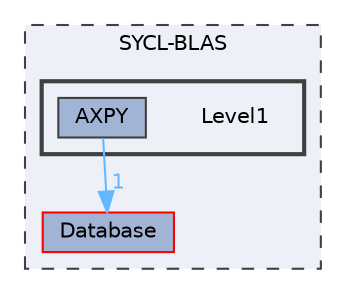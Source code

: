 digraph "SYCL-BLAS/Level1"
{
 // LATEX_PDF_SIZE
  bgcolor="transparent";
  edge [fontname=Helvetica,fontsize=10,labelfontname=Helvetica,labelfontsize=10];
  node [fontname=Helvetica,fontsize=10,shape=box,height=0.2,width=0.4];
  compound=true
  subgraph clusterdir_2e9f169625e7208e21be673b418e5949 {
    graph [ bgcolor="#edf0f7", pencolor="grey25", label="SYCL-BLAS", fontname=Helvetica,fontsize=10 style="filled,dashed", URL="dir_2e9f169625e7208e21be673b418e5949.html",tooltip=""]
  dir_8070875571067a96e036d351d93dad98 [label="Database", fillcolor="#a2b4d6", color="red", style="filled", URL="dir_8070875571067a96e036d351d93dad98.html",tooltip=""];
  subgraph clusterdir_5bb06d80528fc1e7fcde346bcbb3018c {
    graph [ bgcolor="#edf0f7", pencolor="grey25", label="", fontname=Helvetica,fontsize=10 style="filled,bold", URL="dir_5bb06d80528fc1e7fcde346bcbb3018c.html",tooltip=""]
    dir_5bb06d80528fc1e7fcde346bcbb3018c [shape=plaintext, label="Level1"];
  dir_a74afc775e9ca9408857d7f2c987cb97 [label="AXPY", fillcolor="#a2b4d6", color="grey25", style="filled", URL="dir_a74afc775e9ca9408857d7f2c987cb97.html",tooltip=""];
  }
  }
  dir_a74afc775e9ca9408857d7f2c987cb97->dir_8070875571067a96e036d351d93dad98 [headlabel="1", labeldistance=1.5 headhref="dir_000001_000002.html" href="dir_000001_000002.html" color="steelblue1" fontcolor="steelblue1"];
}
